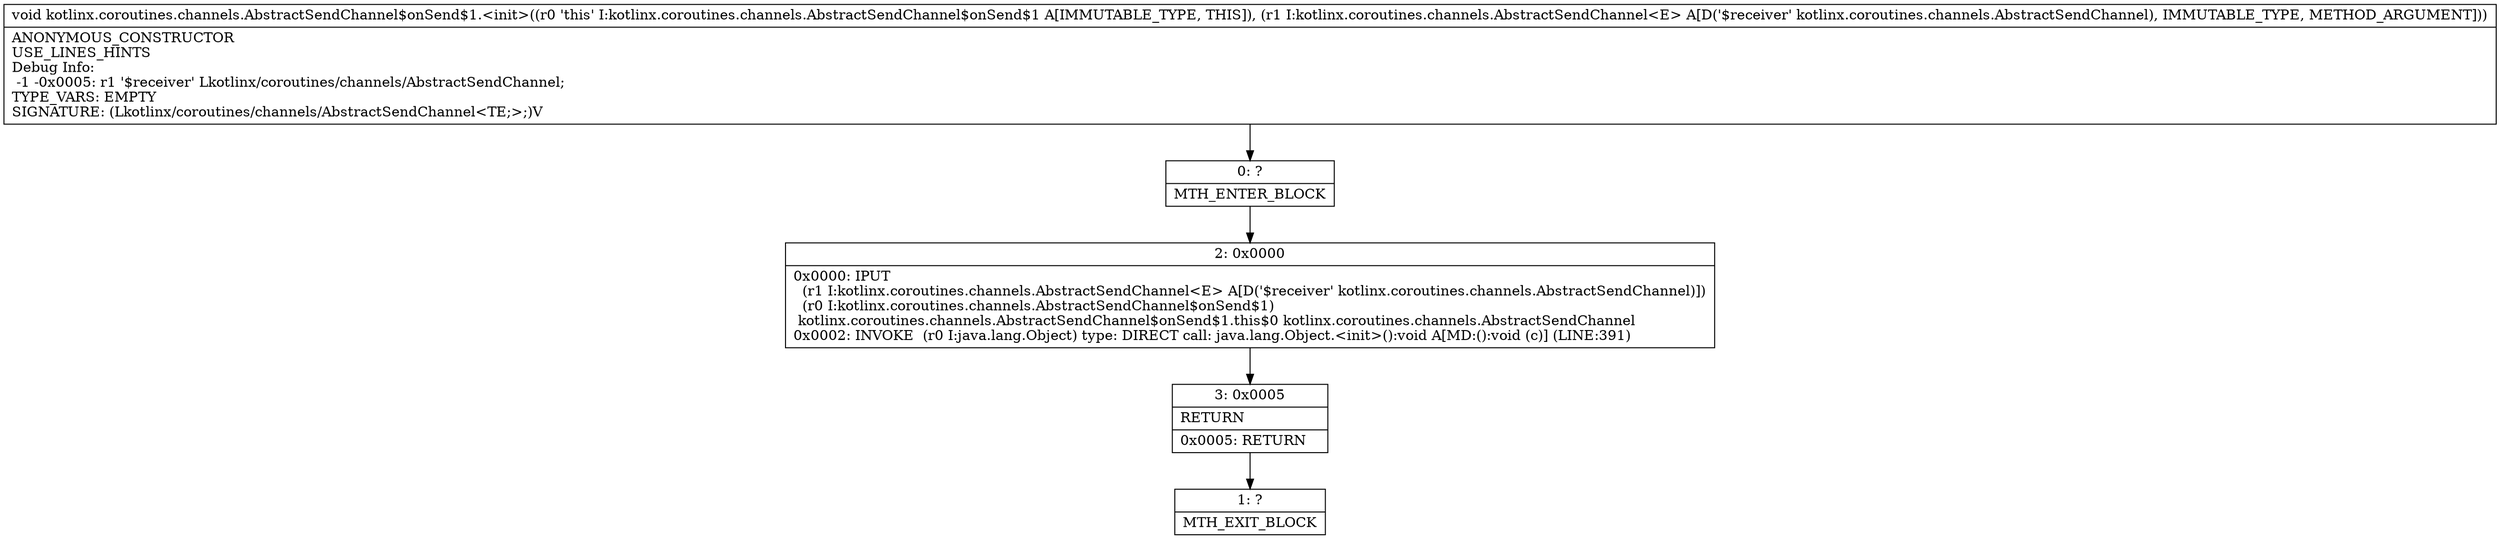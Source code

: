 digraph "CFG forkotlinx.coroutines.channels.AbstractSendChannel$onSend$1.\<init\>(Lkotlinx\/coroutines\/channels\/AbstractSendChannel;)V" {
Node_0 [shape=record,label="{0\:\ ?|MTH_ENTER_BLOCK\l}"];
Node_2 [shape=record,label="{2\:\ 0x0000|0x0000: IPUT  \l  (r1 I:kotlinx.coroutines.channels.AbstractSendChannel\<E\> A[D('$receiver' kotlinx.coroutines.channels.AbstractSendChannel)])\l  (r0 I:kotlinx.coroutines.channels.AbstractSendChannel$onSend$1)\l kotlinx.coroutines.channels.AbstractSendChannel$onSend$1.this$0 kotlinx.coroutines.channels.AbstractSendChannel \l0x0002: INVOKE  (r0 I:java.lang.Object) type: DIRECT call: java.lang.Object.\<init\>():void A[MD:():void (c)] (LINE:391)\l}"];
Node_3 [shape=record,label="{3\:\ 0x0005|RETURN\l|0x0005: RETURN   \l}"];
Node_1 [shape=record,label="{1\:\ ?|MTH_EXIT_BLOCK\l}"];
MethodNode[shape=record,label="{void kotlinx.coroutines.channels.AbstractSendChannel$onSend$1.\<init\>((r0 'this' I:kotlinx.coroutines.channels.AbstractSendChannel$onSend$1 A[IMMUTABLE_TYPE, THIS]), (r1 I:kotlinx.coroutines.channels.AbstractSendChannel\<E\> A[D('$receiver' kotlinx.coroutines.channels.AbstractSendChannel), IMMUTABLE_TYPE, METHOD_ARGUMENT]))  | ANONYMOUS_CONSTRUCTOR\lUSE_LINES_HINTS\lDebug Info:\l  \-1 \-0x0005: r1 '$receiver' Lkotlinx\/coroutines\/channels\/AbstractSendChannel;\lTYPE_VARS: EMPTY\lSIGNATURE: (Lkotlinx\/coroutines\/channels\/AbstractSendChannel\<TE;\>;)V\l}"];
MethodNode -> Node_0;Node_0 -> Node_2;
Node_2 -> Node_3;
Node_3 -> Node_1;
}

